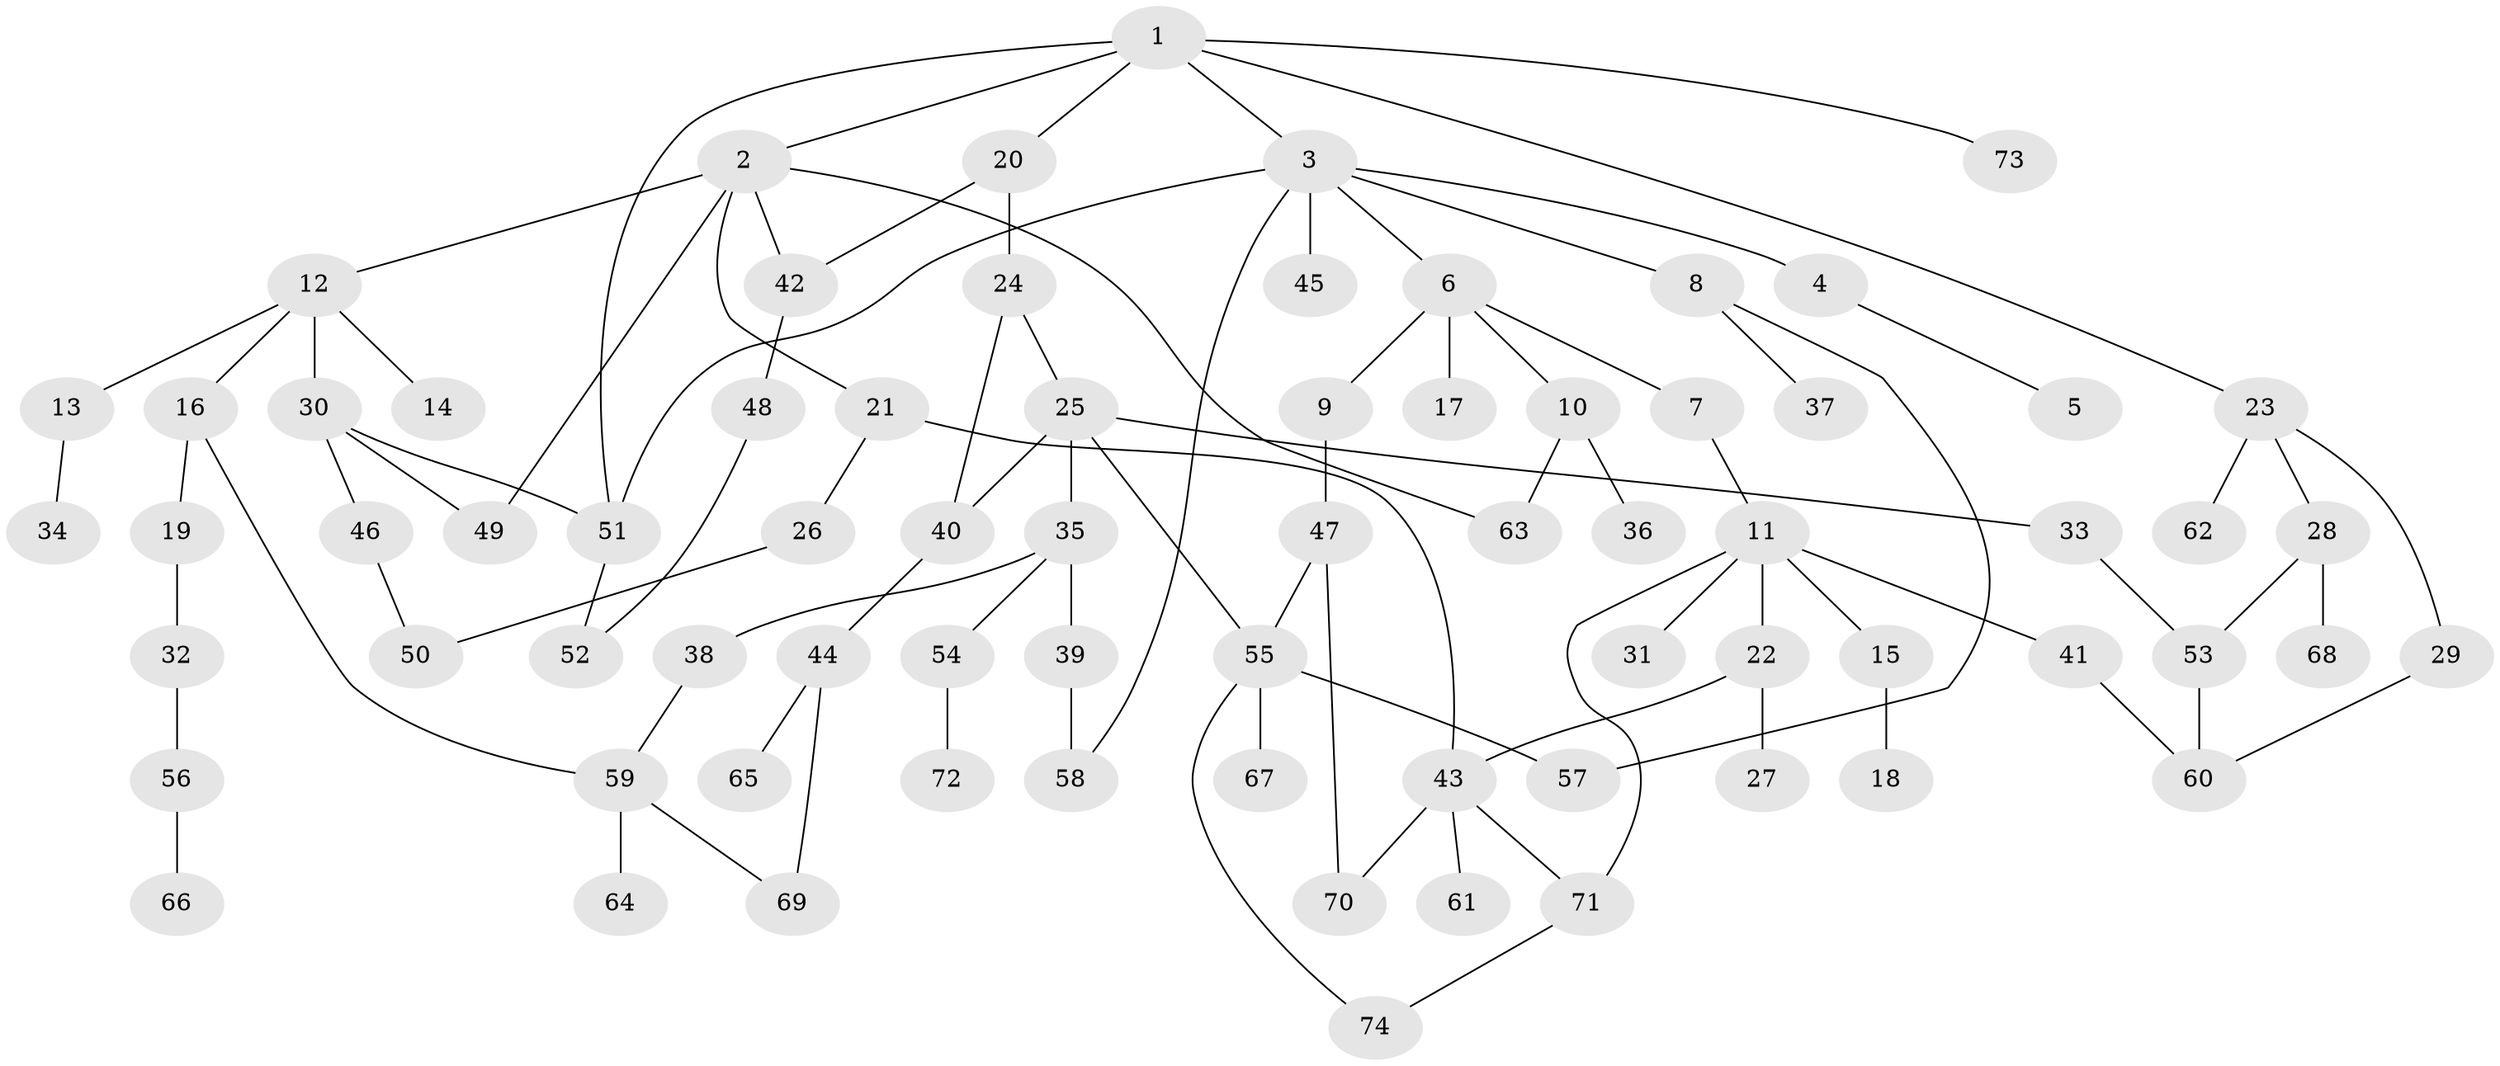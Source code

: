 // Generated by graph-tools (version 1.1) at 2025/01/03/09/25 03:01:01]
// undirected, 74 vertices, 93 edges
graph export_dot {
graph [start="1"]
  node [color=gray90,style=filled];
  1;
  2;
  3;
  4;
  5;
  6;
  7;
  8;
  9;
  10;
  11;
  12;
  13;
  14;
  15;
  16;
  17;
  18;
  19;
  20;
  21;
  22;
  23;
  24;
  25;
  26;
  27;
  28;
  29;
  30;
  31;
  32;
  33;
  34;
  35;
  36;
  37;
  38;
  39;
  40;
  41;
  42;
  43;
  44;
  45;
  46;
  47;
  48;
  49;
  50;
  51;
  52;
  53;
  54;
  55;
  56;
  57;
  58;
  59;
  60;
  61;
  62;
  63;
  64;
  65;
  66;
  67;
  68;
  69;
  70;
  71;
  72;
  73;
  74;
  1 -- 2;
  1 -- 3;
  1 -- 20;
  1 -- 23;
  1 -- 51;
  1 -- 73;
  2 -- 12;
  2 -- 21;
  2 -- 42;
  2 -- 49;
  2 -- 63;
  3 -- 4;
  3 -- 6;
  3 -- 8;
  3 -- 45;
  3 -- 58;
  3 -- 51;
  4 -- 5;
  6 -- 7;
  6 -- 9;
  6 -- 10;
  6 -- 17;
  7 -- 11;
  8 -- 37;
  8 -- 57;
  9 -- 47;
  10 -- 36;
  10 -- 63;
  11 -- 15;
  11 -- 22;
  11 -- 31;
  11 -- 41;
  11 -- 71;
  12 -- 13;
  12 -- 14;
  12 -- 16;
  12 -- 30;
  13 -- 34;
  15 -- 18;
  16 -- 19;
  16 -- 59;
  19 -- 32;
  20 -- 24;
  20 -- 42;
  21 -- 26;
  21 -- 43;
  22 -- 27;
  22 -- 43;
  23 -- 28;
  23 -- 29;
  23 -- 62;
  24 -- 25;
  24 -- 40;
  25 -- 33;
  25 -- 35;
  25 -- 40;
  25 -- 55;
  26 -- 50;
  28 -- 68;
  28 -- 53;
  29 -- 60;
  30 -- 46;
  30 -- 51;
  30 -- 49;
  32 -- 56;
  33 -- 53;
  35 -- 38;
  35 -- 39;
  35 -- 54;
  38 -- 59;
  39 -- 58;
  40 -- 44;
  41 -- 60;
  42 -- 48;
  43 -- 61;
  43 -- 71;
  43 -- 70;
  44 -- 65;
  44 -- 69;
  46 -- 50;
  47 -- 70;
  47 -- 55;
  48 -- 52;
  51 -- 52;
  53 -- 60;
  54 -- 72;
  55 -- 57;
  55 -- 67;
  55 -- 74;
  56 -- 66;
  59 -- 64;
  59 -- 69;
  71 -- 74;
}

